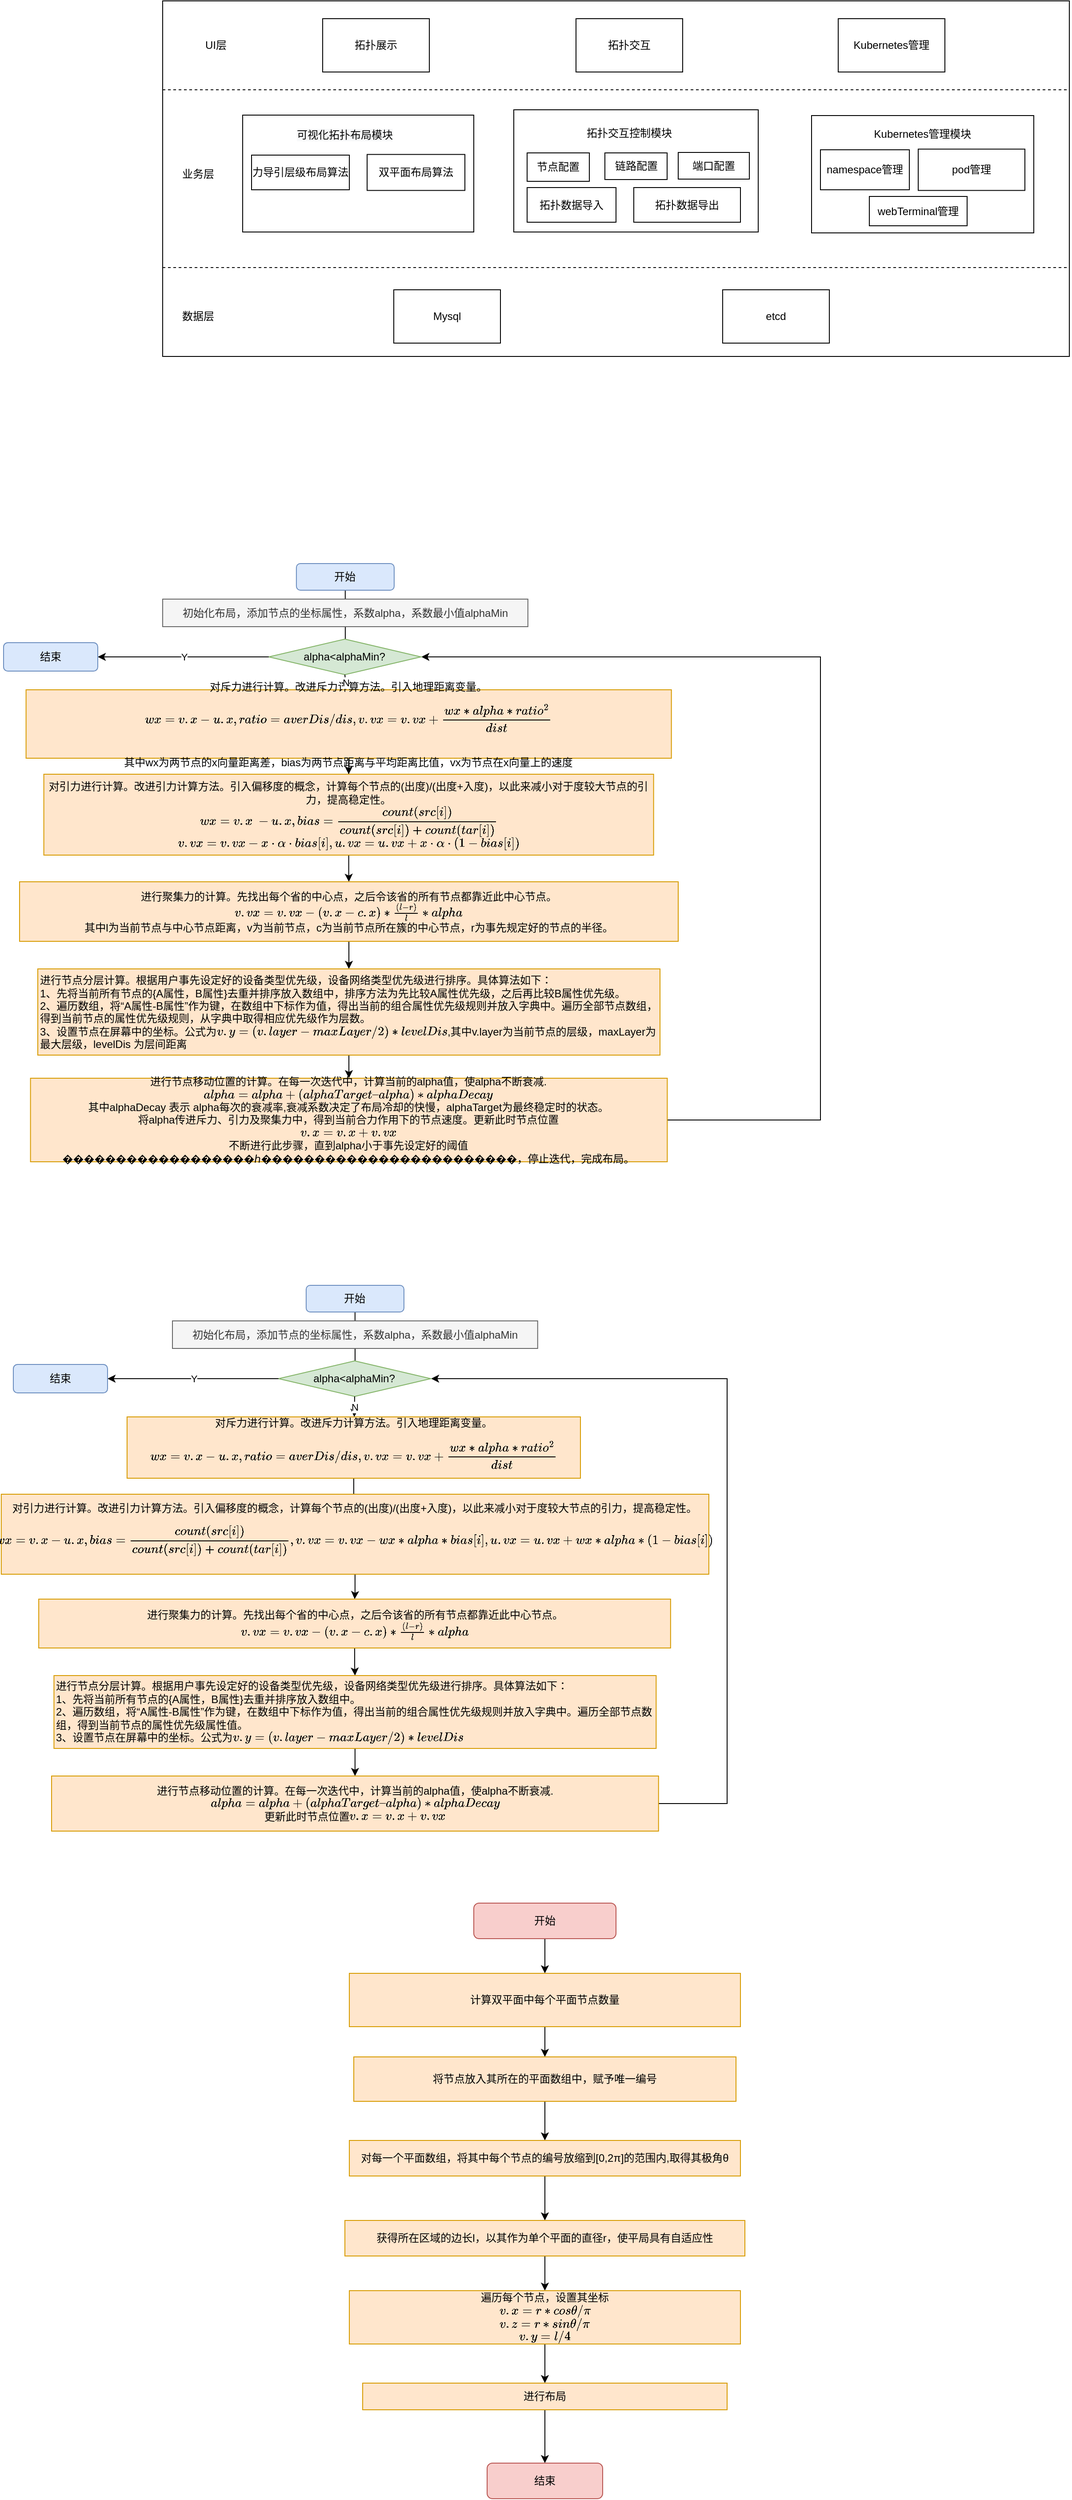 <mxfile version="20.5.1" type="github">
  <diagram id="r3sxDyT0fpC5JQOG2hrh" name="第 1 页">
    <mxGraphModel dx="1422" dy="754" grid="0" gridSize="10" guides="1" tooltips="1" connect="1" arrows="1" fold="1" page="1" pageScale="1" pageWidth="1200" pageHeight="1600" math="1" shadow="0">
      <root>
        <mxCell id="0" />
        <mxCell id="1" parent="0" />
        <mxCell id="dBfdr0uVigZmpY6Dn77D-5" value="" style="rounded=0;whiteSpace=wrap;html=1;" parent="1" vertex="1">
          <mxGeometry x="270" y="220" width="1020" height="400" as="geometry" />
        </mxCell>
        <mxCell id="dBfdr0uVigZmpY6Dn77D-6" value="" style="endArrow=none;dashed=1;html=1;rounded=0;exitX=0;exitY=0.25;exitDx=0;exitDy=0;entryX=1;entryY=0.25;entryDx=0;entryDy=0;" parent="1" source="dBfdr0uVigZmpY6Dn77D-5" target="dBfdr0uVigZmpY6Dn77D-5" edge="1">
          <mxGeometry width="50" height="50" relative="1" as="geometry">
            <mxPoint x="250" y="300" as="sourcePoint" />
            <mxPoint x="1280" y="280" as="targetPoint" />
          </mxGeometry>
        </mxCell>
        <mxCell id="dBfdr0uVigZmpY6Dn77D-7" value="UI层&lt;br&gt;" style="text;html=1;strokeColor=none;fillColor=none;align=center;verticalAlign=middle;whiteSpace=wrap;rounded=0;" parent="1" vertex="1">
          <mxGeometry x="300" y="255" width="60" height="30" as="geometry" />
        </mxCell>
        <mxCell id="dBfdr0uVigZmpY6Dn77D-8" value="拓扑展示" style="rounded=0;whiteSpace=wrap;html=1;" parent="1" vertex="1">
          <mxGeometry x="450" y="240" width="120" height="60" as="geometry" />
        </mxCell>
        <mxCell id="dBfdr0uVigZmpY6Dn77D-9" value="拓扑交互" style="rounded=0;whiteSpace=wrap;html=1;" parent="1" vertex="1">
          <mxGeometry x="735" y="240" width="120" height="60" as="geometry" />
        </mxCell>
        <mxCell id="dBfdr0uVigZmpY6Dn77D-10" value="Kubernetes管理" style="rounded=0;whiteSpace=wrap;html=1;" parent="1" vertex="1">
          <mxGeometry x="1030" y="240" width="120" height="60" as="geometry" />
        </mxCell>
        <mxCell id="dBfdr0uVigZmpY6Dn77D-11" value="" style="endArrow=none;dashed=1;html=1;rounded=0;exitX=0;exitY=0.25;exitDx=0;exitDy=0;entryX=1;entryY=0.25;entryDx=0;entryDy=0;" parent="1" edge="1">
          <mxGeometry width="50" height="50" relative="1" as="geometry">
            <mxPoint x="270" y="520" as="sourcePoint" />
            <mxPoint x="1290" y="520" as="targetPoint" />
          </mxGeometry>
        </mxCell>
        <mxCell id="dBfdr0uVigZmpY6Dn77D-12" value="业务层" style="text;html=1;strokeColor=none;fillColor=none;align=center;verticalAlign=middle;whiteSpace=wrap;rounded=0;" parent="1" vertex="1">
          <mxGeometry x="280" y="400" width="60" height="30" as="geometry" />
        </mxCell>
        <mxCell id="dBfdr0uVigZmpY6Dn77D-13" value="" style="rounded=0;whiteSpace=wrap;html=1;" parent="1" vertex="1">
          <mxGeometry x="360" y="348.5" width="260" height="131.5" as="geometry" />
        </mxCell>
        <mxCell id="dBfdr0uVigZmpY6Dn77D-15" value="&lt;br&gt;&lt;span style=&quot;color: rgb(0, 0, 0); font-family: Helvetica; font-size: 12px; font-style: normal; font-variant-ligatures: normal; font-variant-caps: normal; font-weight: 400; letter-spacing: normal; orphans: 2; text-align: center; text-indent: 0px; text-transform: none; widows: 2; word-spacing: 0px; -webkit-text-stroke-width: 0px; background-color: rgb(248, 249, 250); text-decoration-thickness: initial; text-decoration-style: initial; text-decoration-color: initial; float: none; display: inline !important;&quot;&gt;可视化拓扑布局模块&lt;/span&gt;&lt;br&gt;" style="text;html=1;strokeColor=none;fillColor=none;align=center;verticalAlign=middle;whiteSpace=wrap;rounded=0;" parent="1" vertex="1">
          <mxGeometry x="420" y="357.5" width="110" height="10" as="geometry" />
        </mxCell>
        <mxCell id="dBfdr0uVigZmpY6Dn77D-16" value="力导引层级布局算法" style="rounded=0;whiteSpace=wrap;html=1;" parent="1" vertex="1">
          <mxGeometry x="370" y="393.5" width="110" height="39" as="geometry" />
        </mxCell>
        <mxCell id="dBfdr0uVigZmpY6Dn77D-17" value="双平面布局算法" style="rounded=0;whiteSpace=wrap;html=1;" parent="1" vertex="1">
          <mxGeometry x="500" y="392.75" width="110" height="40.5" as="geometry" />
        </mxCell>
        <mxCell id="dBfdr0uVigZmpY6Dn77D-20" value="" style="rounded=0;whiteSpace=wrap;html=1;" parent="1" vertex="1">
          <mxGeometry x="665" y="342.5" width="275" height="137.5" as="geometry" />
        </mxCell>
        <mxCell id="dBfdr0uVigZmpY6Dn77D-21" value="拓扑交互控制模块" style="text;html=1;strokeColor=none;fillColor=none;align=center;verticalAlign=middle;whiteSpace=wrap;rounded=0;" parent="1" vertex="1">
          <mxGeometry x="740" y="357.5" width="110" height="22" as="geometry" />
        </mxCell>
        <mxCell id="dBfdr0uVigZmpY6Dn77D-22" value="节点配置" style="rounded=0;whiteSpace=wrap;html=1;" parent="1" vertex="1">
          <mxGeometry x="680" y="391" width="70" height="32" as="geometry" />
        </mxCell>
        <mxCell id="dBfdr0uVigZmpY6Dn77D-23" value="链路配置" style="rounded=0;whiteSpace=wrap;html=1;" parent="1" vertex="1">
          <mxGeometry x="767.5" y="391" width="70" height="30" as="geometry" />
        </mxCell>
        <mxCell id="dBfdr0uVigZmpY6Dn77D-24" value="端口配置" style="rounded=0;whiteSpace=wrap;html=1;" parent="1" vertex="1">
          <mxGeometry x="850" y="390.5" width="80" height="30" as="geometry" />
        </mxCell>
        <mxCell id="dBfdr0uVigZmpY6Dn77D-26" value="拓扑数据导入" style="rounded=0;whiteSpace=wrap;html=1;" parent="1" vertex="1">
          <mxGeometry x="680" y="430" width="100" height="39" as="geometry" />
        </mxCell>
        <mxCell id="dBfdr0uVigZmpY6Dn77D-27" value="拓扑数据导出" style="rounded=0;whiteSpace=wrap;html=1;" parent="1" vertex="1">
          <mxGeometry x="800" y="430" width="120" height="39" as="geometry" />
        </mxCell>
        <mxCell id="dBfdr0uVigZmpY6Dn77D-28" value="" style="rounded=0;whiteSpace=wrap;html=1;" parent="1" vertex="1">
          <mxGeometry x="1000" y="349" width="250" height="132" as="geometry" />
        </mxCell>
        <mxCell id="dBfdr0uVigZmpY6Dn77D-29" value="namespace管理" style="rounded=0;whiteSpace=wrap;html=1;" parent="1" vertex="1">
          <mxGeometry x="1010" y="387.5" width="100" height="45" as="geometry" />
        </mxCell>
        <mxCell id="dBfdr0uVigZmpY6Dn77D-30" value="Kubernetes管理模块" style="text;html=1;strokeColor=none;fillColor=none;align=center;verticalAlign=middle;whiteSpace=wrap;rounded=0;" parent="1" vertex="1">
          <mxGeometry x="1065" y="360.5" width="120" height="19" as="geometry" />
        </mxCell>
        <mxCell id="dBfdr0uVigZmpY6Dn77D-32" value="pod管理" style="rounded=0;whiteSpace=wrap;html=1;" parent="1" vertex="1">
          <mxGeometry x="1120" y="386.75" width="120" height="46.5" as="geometry" />
        </mxCell>
        <mxCell id="dBfdr0uVigZmpY6Dn77D-33" value="数据层" style="text;html=1;strokeColor=none;fillColor=none;align=center;verticalAlign=middle;whiteSpace=wrap;rounded=0;" parent="1" vertex="1">
          <mxGeometry x="280" y="560" width="60" height="30" as="geometry" />
        </mxCell>
        <mxCell id="dBfdr0uVigZmpY6Dn77D-34" value="Mysql" style="rounded=0;whiteSpace=wrap;html=1;" parent="1" vertex="1">
          <mxGeometry x="530" y="545" width="120" height="60" as="geometry" />
        </mxCell>
        <mxCell id="dBfdr0uVigZmpY6Dn77D-35" value="etcd" style="rounded=0;whiteSpace=wrap;html=1;" parent="1" vertex="1">
          <mxGeometry x="900" y="545" width="120" height="60" as="geometry" />
        </mxCell>
        <mxCell id="dBfdr0uVigZmpY6Dn77D-36" value="webTerminal管理" style="rounded=0;whiteSpace=wrap;html=1;" parent="1" vertex="1">
          <mxGeometry x="1065" y="440" width="110" height="33" as="geometry" />
        </mxCell>
        <mxCell id="dBfdr0uVigZmpY6Dn77D-47" value="" style="edgeStyle=orthogonalEdgeStyle;rounded=0;orthogonalLoop=1;jettySize=auto;html=1;" parent="1" source="dBfdr0uVigZmpY6Dn77D-37" target="dBfdr0uVigZmpY6Dn77D-46" edge="1">
          <mxGeometry relative="1" as="geometry" />
        </mxCell>
        <mxCell id="dBfdr0uVigZmpY6Dn77D-37" value="开始" style="rounded=1;whiteSpace=wrap;html=1;fillColor=#dae8fc;strokeColor=#6c8ebf;" parent="1" vertex="1">
          <mxGeometry x="420.44" y="853" width="110" height="30" as="geometry" />
        </mxCell>
        <mxCell id="dBfdr0uVigZmpY6Dn77D-61" value="" style="edgeStyle=orthogonalEdgeStyle;rounded=0;orthogonalLoop=1;jettySize=auto;html=1;" parent="1" source="dBfdr0uVigZmpY6Dn77D-46" target="dBfdr0uVigZmpY6Dn77D-60" edge="1">
          <mxGeometry relative="1" as="geometry" />
        </mxCell>
        <mxCell id="dBfdr0uVigZmpY6Dn77D-46" value="初始化布局，添加节点的坐标属性，系数alpha，系数最小值alphaMin" style="rounded=0;whiteSpace=wrap;html=1;fillColor=#f5f5f5;fontColor=#333333;strokeColor=#666666;" parent="1" vertex="1">
          <mxGeometry x="270" y="893" width="410.88" height="31" as="geometry" />
        </mxCell>
        <mxCell id="dBfdr0uVigZmpY6Dn77D-53" value="" style="edgeStyle=orthogonalEdgeStyle;rounded=0;orthogonalLoop=1;jettySize=auto;html=1;" parent="1" source="dBfdr0uVigZmpY6Dn77D-48" target="dBfdr0uVigZmpY6Dn77D-52" edge="1">
          <mxGeometry relative="1" as="geometry" />
        </mxCell>
        <mxCell id="dBfdr0uVigZmpY6Dn77D-48" value="对斥力进行计算。改进斥力计算方法。引入地理距离变量。&lt;br&gt;$$wx = v.x-u.x,&lt;br&gt;ratio = averDis/dis,&lt;br&gt;&amp;nbsp;v.vx = v.vx+ \frac{wx*alpha*ratio^2}{dist}$$&lt;br&gt;其中wx为两节点的x向量距离差，bias为两节点距离与平均距离比值，vx为节点在x向量上的速度" style="whiteSpace=wrap;html=1;rounded=0;fillColor=#ffe6cc;strokeColor=#d79b00;" parent="1" vertex="1">
          <mxGeometry x="116.31" y="995" width="726" height="77" as="geometry" />
        </mxCell>
        <mxCell id="dBfdr0uVigZmpY6Dn77D-55" value="" style="edgeStyle=orthogonalEdgeStyle;rounded=0;orthogonalLoop=1;jettySize=auto;html=1;" parent="1" source="dBfdr0uVigZmpY6Dn77D-52" target="dBfdr0uVigZmpY6Dn77D-54" edge="1">
          <mxGeometry relative="1" as="geometry" />
        </mxCell>
        <mxCell id="dBfdr0uVigZmpY6Dn77D-52" value="对引力进行计算。改进引力计算方法。引入偏移度的概念，计算每个节点的(出度)/(出度+入度)，以此来减小对于度较大节点的引力，提高稳定性。&lt;br&gt;`wx = v.x&amp;nbsp; - u.x,bias=\frac{count(src[i])}{count(src[i])+count(tar[i])}`&lt;br&gt;` v.vx=v.vx-x*alpha*bias[i],u.vx=u.vx+x*alpha*(1-bias[i])`" style="whiteSpace=wrap;html=1;rounded=0;fillColor=#ffe6cc;strokeColor=#d79b00;" parent="1" vertex="1">
          <mxGeometry x="136.31" y="1090" width="686" height="91" as="geometry" />
        </mxCell>
        <mxCell id="dBfdr0uVigZmpY6Dn77D-57" value="" style="edgeStyle=orthogonalEdgeStyle;rounded=0;orthogonalLoop=1;jettySize=auto;html=1;" parent="1" source="dBfdr0uVigZmpY6Dn77D-54" target="dBfdr0uVigZmpY6Dn77D-56" edge="1">
          <mxGeometry relative="1" as="geometry" />
        </mxCell>
        <mxCell id="dBfdr0uVigZmpY6Dn77D-54" value="进行聚集力的计算。先找出每个省的中心点，之后令该省的所有节点都靠近此中心节点。&lt;br&gt;\(v.vx = v.vx-(v.x-c.x)*\frac{(l-r)}{l}*alpha&lt;br&gt;\)&lt;br&gt;其中l为当前节点与中心节点距离，v为当前节点，c为当前节点所在簇的中心节点，r为事先规定好的节点的半径。" style="whiteSpace=wrap;html=1;rounded=0;fillColor=#ffe6cc;strokeColor=#d79b00;" parent="1" vertex="1">
          <mxGeometry x="109" y="1211" width="741" height="67" as="geometry" />
        </mxCell>
        <mxCell id="dBfdr0uVigZmpY6Dn77D-59" value="" style="edgeStyle=orthogonalEdgeStyle;rounded=0;orthogonalLoop=1;jettySize=auto;html=1;" parent="1" source="dBfdr0uVigZmpY6Dn77D-56" target="dBfdr0uVigZmpY6Dn77D-58" edge="1">
          <mxGeometry relative="1" as="geometry" />
        </mxCell>
        <mxCell id="dBfdr0uVigZmpY6Dn77D-56" value="进行节点分层计算。根据用户事先设定好的设备类型优先级，设备网络类型优先级进行排序。具体算法如下：&lt;br&gt;1、先将当前所有节点的{A属性，B属性}去重并排序放入数组中，排序方法为先比较A属性优先级，之后再比较B属性优先级。&lt;br&gt;2、遍历数组，将“A属性-B属性”作为键，在数组中下标作为值，得出当前的组合属性优先级规则并放入字典中。遍历全部节点数组，得到当前节点的属性优先级规则，从字典中取得相应优先级作为层数。&lt;br&gt;3、设置节点在屏幕中的坐标。公式为\(v.y= (v.layer-maxLayer/2)*levelDis\),其中v.layer为当前节点的层级，maxLayer为最大层级，levelDis 为层间距离" style="whiteSpace=wrap;html=1;rounded=0;align=left;fillColor=#ffe6cc;strokeColor=#d79b00;" parent="1" vertex="1">
          <mxGeometry x="129.5" y="1309" width="700" height="97" as="geometry" />
        </mxCell>
        <mxCell id="dBfdr0uVigZmpY6Dn77D-71" style="edgeStyle=orthogonalEdgeStyle;rounded=0;orthogonalLoop=1;jettySize=auto;html=1;" parent="1" source="dBfdr0uVigZmpY6Dn77D-58" edge="1">
          <mxGeometry relative="1" as="geometry">
            <mxPoint x="561" y="958" as="targetPoint" />
            <Array as="points">
              <mxPoint x="1010" y="1479" />
              <mxPoint x="1010" y="958" />
            </Array>
          </mxGeometry>
        </mxCell>
        <mxCell id="dBfdr0uVigZmpY6Dn77D-58" value="进行节点移动位置的计算。在每一次迭代中，计算当前的alpha值，使alpha不断衰减.\(alpha= alpha+&amp;nbsp; (alphaTarget – alpha)* alphaDecay\)&lt;br&gt;其中alphaDecay 表示 alpha每次的衰减率,衰减系数决定了布局冷却的快慢，alphaTarget为最终稳定时的状态。&lt;br&gt;将alpha传进斥力、引力及聚集力中，得到当前合力作用下的节点速度。更新此时节点位置&lt;br&gt;\(v.x=v.x+v.vx\)&lt;br&gt;不断进行此步骤，直到alpha小于事先设定好的阈值������������������ℎ������������������������，停止迭代，完成布局。" style="whiteSpace=wrap;html=1;align=center;rounded=0;fillColor=#ffe6cc;strokeColor=#d79b00;" parent="1" vertex="1">
          <mxGeometry x="121.31" y="1432" width="716.37" height="94" as="geometry" />
        </mxCell>
        <mxCell id="dBfdr0uVigZmpY6Dn77D-60" value="alpha&amp;lt;alphaMin?" style="rhombus;whiteSpace=wrap;html=1;rounded=0;fillColor=#d5e8d4;strokeColor=#82b366;" parent="1" vertex="1">
          <mxGeometry x="389.37" y="938" width="171.25" height="40" as="geometry" />
        </mxCell>
        <mxCell id="dBfdr0uVigZmpY6Dn77D-68" value="" style="endArrow=classic;html=1;rounded=0;exitX=0.5;exitY=1;exitDx=0;exitDy=0;" parent="1" source="dBfdr0uVigZmpY6Dn77D-60" target="dBfdr0uVigZmpY6Dn77D-48" edge="1">
          <mxGeometry relative="1" as="geometry">
            <mxPoint x="570" y="950" as="sourcePoint" />
            <mxPoint x="600" y="970" as="targetPoint" />
          </mxGeometry>
        </mxCell>
        <mxCell id="dBfdr0uVigZmpY6Dn77D-69" value="N" style="edgeLabel;resizable=0;html=1;align=center;verticalAlign=middle;" parent="dBfdr0uVigZmpY6Dn77D-68" connectable="0" vertex="1">
          <mxGeometry relative="1" as="geometry" />
        </mxCell>
        <mxCell id="dBfdr0uVigZmpY6Dn77D-72" value="" style="endArrow=classic;html=1;rounded=0;exitX=0;exitY=0.5;exitDx=0;exitDy=0;entryX=1;entryY=0.5;entryDx=0;entryDy=0;" parent="1" source="dBfdr0uVigZmpY6Dn77D-60" target="dBfdr0uVigZmpY6Dn77D-74" edge="1">
          <mxGeometry relative="1" as="geometry">
            <mxPoint x="266.23" y="930" as="sourcePoint" />
            <mxPoint x="240" y="920" as="targetPoint" />
          </mxGeometry>
        </mxCell>
        <mxCell id="dBfdr0uVigZmpY6Dn77D-73" value="Y" style="edgeLabel;resizable=0;html=1;align=center;verticalAlign=middle;" parent="dBfdr0uVigZmpY6Dn77D-72" connectable="0" vertex="1">
          <mxGeometry relative="1" as="geometry" />
        </mxCell>
        <mxCell id="dBfdr0uVigZmpY6Dn77D-74" value="结束" style="rounded=1;whiteSpace=wrap;html=1;fillColor=#dae8fc;strokeColor=#6c8ebf;" parent="1" vertex="1">
          <mxGeometry x="91" y="942" width="106" height="32" as="geometry" />
        </mxCell>
        <mxCell id="dBfdr0uVigZmpY6Dn77D-95" value="" style="edgeStyle=orthogonalEdgeStyle;rounded=0;orthogonalLoop=1;jettySize=auto;html=1;" parent="1" source="dBfdr0uVigZmpY6Dn77D-96" target="dBfdr0uVigZmpY6Dn77D-98" edge="1">
          <mxGeometry relative="1" as="geometry" />
        </mxCell>
        <mxCell id="dBfdr0uVigZmpY6Dn77D-96" value="开始" style="rounded=1;whiteSpace=wrap;html=1;fillColor=#dae8fc;strokeColor=#6c8ebf;" parent="1" vertex="1">
          <mxGeometry x="431.44" y="1665" width="110" height="30" as="geometry" />
        </mxCell>
        <mxCell id="dBfdr0uVigZmpY6Dn77D-97" value="" style="edgeStyle=orthogonalEdgeStyle;rounded=0;orthogonalLoop=1;jettySize=auto;html=1;" parent="1" source="dBfdr0uVigZmpY6Dn77D-98" target="dBfdr0uVigZmpY6Dn77D-109" edge="1">
          <mxGeometry relative="1" as="geometry" />
        </mxCell>
        <mxCell id="dBfdr0uVigZmpY6Dn77D-98" value="初始化布局，添加节点的坐标属性，系数alpha，系数最小值alphaMin" style="rounded=0;whiteSpace=wrap;html=1;fillColor=#f5f5f5;fontColor=#333333;strokeColor=#666666;" parent="1" vertex="1">
          <mxGeometry x="281" y="1705" width="410.88" height="31" as="geometry" />
        </mxCell>
        <mxCell id="dBfdr0uVigZmpY6Dn77D-99" value="" style="edgeStyle=orthogonalEdgeStyle;rounded=0;orthogonalLoop=1;jettySize=auto;html=1;" parent="1" source="dBfdr0uVigZmpY6Dn77D-100" target="dBfdr0uVigZmpY6Dn77D-102" edge="1">
          <mxGeometry relative="1" as="geometry" />
        </mxCell>
        <mxCell id="dBfdr0uVigZmpY6Dn77D-100" value="对斥力进行计算。改进斥力计算方法。引入地理距离变量。&lt;br&gt;$$wx = v.x-u.x,&lt;br&gt;ratio = averDis/dis,&lt;br&gt;&amp;nbsp;v.vx = v.vx+ \frac{wx*alpha*ratio^2}{dist}$$" style="whiteSpace=wrap;html=1;rounded=0;fillColor=#ffe6cc;strokeColor=#d79b00;" parent="1" vertex="1">
          <mxGeometry x="229.94" y="1813" width="510.06" height="69" as="geometry" />
        </mxCell>
        <mxCell id="dBfdr0uVigZmpY6Dn77D-101" value="" style="edgeStyle=orthogonalEdgeStyle;rounded=0;orthogonalLoop=1;jettySize=auto;html=1;" parent="1" source="dBfdr0uVigZmpY6Dn77D-102" target="dBfdr0uVigZmpY6Dn77D-104" edge="1">
          <mxGeometry relative="1" as="geometry" />
        </mxCell>
        <mxCell id="dBfdr0uVigZmpY6Dn77D-102" value="对引力进行计算。改进引力计算方法。引入偏移度的概念，计算每个节点的(出度)/(出度+入度)，以此来减小对于度较大节点的引力，提高稳定性。&lt;br&gt;$$wx = v.x&amp;nbsp; - u.x,bias=\frac{count(src[i])}{count(src[i])+count(tar[i])},&lt;br&gt;&amp;nbsp;v.vx=v.vx-wx*alpha*bias[i],u.vx=u.vx+wx*alpha*(1-bias[i])$$" style="whiteSpace=wrap;html=1;rounded=0;fillColor=#ffe6cc;strokeColor=#d79b00;" parent="1" vertex="1">
          <mxGeometry x="88.44" y="1900" width="796" height="90" as="geometry" />
        </mxCell>
        <mxCell id="dBfdr0uVigZmpY6Dn77D-103" value="" style="edgeStyle=orthogonalEdgeStyle;rounded=0;orthogonalLoop=1;jettySize=auto;html=1;" parent="1" source="dBfdr0uVigZmpY6Dn77D-104" target="dBfdr0uVigZmpY6Dn77D-106" edge="1">
          <mxGeometry relative="1" as="geometry" />
        </mxCell>
        <mxCell id="dBfdr0uVigZmpY6Dn77D-104" value="进行聚集力的计算。先找出每个省的中心点，之后令该省的所有节点都靠近此中心节点。&lt;br&gt;\(v.vx = v.vx-(v.x-c.x)*\frac{(l-r)}{l}*alpha&lt;br&gt;\)" style="whiteSpace=wrap;html=1;rounded=0;fillColor=#ffe6cc;strokeColor=#d79b00;" parent="1" vertex="1">
          <mxGeometry x="130.57" y="2018" width="710.84" height="55" as="geometry" />
        </mxCell>
        <mxCell id="dBfdr0uVigZmpY6Dn77D-105" value="" style="edgeStyle=orthogonalEdgeStyle;rounded=0;orthogonalLoop=1;jettySize=auto;html=1;" parent="1" source="dBfdr0uVigZmpY6Dn77D-106" target="dBfdr0uVigZmpY6Dn77D-108" edge="1">
          <mxGeometry relative="1" as="geometry" />
        </mxCell>
        <mxCell id="dBfdr0uVigZmpY6Dn77D-106" value="进行节点分层计算。根据用户事先设定好的设备类型优先级，设备网络类型优先级进行排序。具体算法如下：&lt;br&gt;1、先将当前所有节点的{A属性，B属性}去重并排序放入数组中。&lt;br&gt;2、遍历数组，将“A属性-B属性”作为键，在数组中下标作为值，得出当前的组合属性优先级规则并放入字典中。遍历全部节点数组，得到当前节点的属性优先级属性值。&lt;br&gt;3、设置节点在屏幕中的坐标。公式为\(v.y= (v.layer-maxLayer/2)*levelDis\)" style="whiteSpace=wrap;html=1;rounded=0;align=left;fillColor=#ffe6cc;strokeColor=#d79b00;" parent="1" vertex="1">
          <mxGeometry x="147.72" y="2104" width="677.44" height="82" as="geometry" />
        </mxCell>
        <mxCell id="dBfdr0uVigZmpY6Dn77D-107" style="edgeStyle=orthogonalEdgeStyle;rounded=0;orthogonalLoop=1;jettySize=auto;html=1;exitX=1;exitY=0.5;exitDx=0;exitDy=0;" parent="1" source="dBfdr0uVigZmpY6Dn77D-108" edge="1">
          <mxGeometry relative="1" as="geometry">
            <mxPoint x="572" y="1770" as="targetPoint" />
            <Array as="points">
              <mxPoint x="905" y="2248" />
              <mxPoint x="905" y="1770" />
            </Array>
          </mxGeometry>
        </mxCell>
        <mxCell id="dBfdr0uVigZmpY6Dn77D-108" value="进行节点移动位置的计算。在每一次迭代中，计算当前的alpha值，使alpha不断衰减.\(alpha= alpha+&amp;nbsp; (alphaTarget – alpha)* alphaDecay\)&lt;br&gt;更新此时节点位置\(v.x=v.x+v.vx\)" style="whiteSpace=wrap;html=1;align=center;rounded=0;fillColor=#ffe6cc;strokeColor=#d79b00;" parent="1" vertex="1">
          <mxGeometry x="145.02" y="2217" width="682.84" height="62" as="geometry" />
        </mxCell>
        <mxCell id="dBfdr0uVigZmpY6Dn77D-109" value="alpha&amp;lt;alphaMin?" style="rhombus;whiteSpace=wrap;html=1;rounded=0;fillColor=#d5e8d4;strokeColor=#82b366;" parent="1" vertex="1">
          <mxGeometry x="400.37" y="1750" width="171.25" height="40" as="geometry" />
        </mxCell>
        <mxCell id="dBfdr0uVigZmpY6Dn77D-110" value="" style="endArrow=classic;html=1;rounded=0;exitX=0.5;exitY=1;exitDx=0;exitDy=0;" parent="1" source="dBfdr0uVigZmpY6Dn77D-109" target="dBfdr0uVigZmpY6Dn77D-100" edge="1">
          <mxGeometry relative="1" as="geometry">
            <mxPoint x="581" y="1762" as="sourcePoint" />
            <mxPoint x="611" y="1782" as="targetPoint" />
          </mxGeometry>
        </mxCell>
        <mxCell id="dBfdr0uVigZmpY6Dn77D-111" value="N" style="edgeLabel;resizable=0;html=1;align=center;verticalAlign=middle;" parent="dBfdr0uVigZmpY6Dn77D-110" connectable="0" vertex="1">
          <mxGeometry relative="1" as="geometry" />
        </mxCell>
        <mxCell id="dBfdr0uVigZmpY6Dn77D-112" value="" style="endArrow=classic;html=1;rounded=0;exitX=0;exitY=0.5;exitDx=0;exitDy=0;entryX=1;entryY=0.5;entryDx=0;entryDy=0;" parent="1" source="dBfdr0uVigZmpY6Dn77D-109" target="dBfdr0uVigZmpY6Dn77D-114" edge="1">
          <mxGeometry relative="1" as="geometry">
            <mxPoint x="277.23" y="1742" as="sourcePoint" />
            <mxPoint x="251" y="1732" as="targetPoint" />
          </mxGeometry>
        </mxCell>
        <mxCell id="dBfdr0uVigZmpY6Dn77D-113" value="Y" style="edgeLabel;resizable=0;html=1;align=center;verticalAlign=middle;" parent="dBfdr0uVigZmpY6Dn77D-112" connectable="0" vertex="1">
          <mxGeometry relative="1" as="geometry" />
        </mxCell>
        <mxCell id="dBfdr0uVigZmpY6Dn77D-114" value="结束" style="rounded=1;whiteSpace=wrap;html=1;fillColor=#dae8fc;strokeColor=#6c8ebf;" parent="1" vertex="1">
          <mxGeometry x="102" y="1754" width="106" height="32" as="geometry" />
        </mxCell>
        <mxCell id="dBfdr0uVigZmpY6Dn77D-119" value="" style="edgeStyle=orthogonalEdgeStyle;rounded=0;orthogonalLoop=1;jettySize=auto;html=1;" parent="1" source="dBfdr0uVigZmpY6Dn77D-117" target="dBfdr0uVigZmpY6Dn77D-118" edge="1">
          <mxGeometry relative="1" as="geometry" />
        </mxCell>
        <mxCell id="dBfdr0uVigZmpY6Dn77D-117" value="开始" style="rounded=1;whiteSpace=wrap;html=1;fillColor=#f8cecc;strokeColor=#b85450;" parent="1" vertex="1">
          <mxGeometry x="620" y="2360" width="160" height="40" as="geometry" />
        </mxCell>
        <mxCell id="dBfdr0uVigZmpY6Dn77D-121" value="" style="edgeStyle=orthogonalEdgeStyle;rounded=0;orthogonalLoop=1;jettySize=auto;html=1;" parent="1" source="dBfdr0uVigZmpY6Dn77D-118" target="dBfdr0uVigZmpY6Dn77D-120" edge="1">
          <mxGeometry relative="1" as="geometry" />
        </mxCell>
        <mxCell id="dBfdr0uVigZmpY6Dn77D-118" value="计算双平面中每个平面节点数量" style="rounded=0;whiteSpace=wrap;html=1;fillColor=#ffe6cc;strokeColor=#d79b00;" parent="1" vertex="1">
          <mxGeometry x="480" y="2439" width="440" height="60" as="geometry" />
        </mxCell>
        <mxCell id="dBfdr0uVigZmpY6Dn77D-123" value="" style="edgeStyle=orthogonalEdgeStyle;rounded=0;orthogonalLoop=1;jettySize=auto;html=1;" parent="1" source="dBfdr0uVigZmpY6Dn77D-120" target="dBfdr0uVigZmpY6Dn77D-122" edge="1">
          <mxGeometry relative="1" as="geometry" />
        </mxCell>
        <mxCell id="dBfdr0uVigZmpY6Dn77D-120" value="将节点放入其所在的平面数组中，赋予唯一编号" style="whiteSpace=wrap;html=1;rounded=0;fillColor=#ffe6cc;strokeColor=#d79b00;" parent="1" vertex="1">
          <mxGeometry x="485" y="2533" width="430" height="50" as="geometry" />
        </mxCell>
        <mxCell id="dBfdr0uVigZmpY6Dn77D-125" value="" style="edgeStyle=orthogonalEdgeStyle;rounded=0;orthogonalLoop=1;jettySize=auto;html=1;" parent="1" source="dBfdr0uVigZmpY6Dn77D-122" target="dBfdr0uVigZmpY6Dn77D-124" edge="1">
          <mxGeometry relative="1" as="geometry" />
        </mxCell>
        <mxCell id="dBfdr0uVigZmpY6Dn77D-122" value="对每一个平面数组，将其中每个节点的编号放缩到[0,2π]的范围内,取得其极角θ" style="whiteSpace=wrap;html=1;rounded=0;fillColor=#ffe6cc;strokeColor=#d79b00;" parent="1" vertex="1">
          <mxGeometry x="480" y="2627" width="440" height="40" as="geometry" />
        </mxCell>
        <mxCell id="dBfdr0uVigZmpY6Dn77D-127" value="" style="edgeStyle=orthogonalEdgeStyle;rounded=0;orthogonalLoop=1;jettySize=auto;html=1;" parent="1" source="dBfdr0uVigZmpY6Dn77D-124" target="dBfdr0uVigZmpY6Dn77D-126" edge="1">
          <mxGeometry relative="1" as="geometry" />
        </mxCell>
        <mxCell id="dBfdr0uVigZmpY6Dn77D-124" value="获得所在区域的边长l，以其作为单个平面的直径r，使平局具有自适应性" style="whiteSpace=wrap;html=1;rounded=0;fillColor=#ffe6cc;strokeColor=#d79b00;" parent="1" vertex="1">
          <mxGeometry x="475" y="2717" width="450" height="40" as="geometry" />
        </mxCell>
        <mxCell id="dBfdr0uVigZmpY6Dn77D-133" value="" style="edgeStyle=orthogonalEdgeStyle;rounded=0;orthogonalLoop=1;jettySize=auto;html=1;entryX=0.5;entryY=0;entryDx=0;entryDy=0;" parent="1" source="dBfdr0uVigZmpY6Dn77D-126" target="dBfdr0uVigZmpY6Dn77D-136" edge="1">
          <mxGeometry relative="1" as="geometry">
            <mxPoint x="728.203" y="2832" as="targetPoint" />
          </mxGeometry>
        </mxCell>
        <mxCell id="dBfdr0uVigZmpY6Dn77D-126" value="遍历每个节点，设置其坐标&lt;br&gt;\(v.x=r*cosθ/π\)&lt;br&gt;\(v.z=r*sinθ/π\)&lt;br&gt;\(v.y=l/4\)" style="whiteSpace=wrap;html=1;rounded=0;fillColor=#ffe6cc;strokeColor=#d79b00;" parent="1" vertex="1">
          <mxGeometry x="480" y="2796" width="440" height="60" as="geometry" />
        </mxCell>
        <mxCell id="dBfdr0uVigZmpY6Dn77D-135" value="" style="edgeStyle=orthogonalEdgeStyle;rounded=0;orthogonalLoop=1;jettySize=auto;html=1;exitX=0.5;exitY=1;exitDx=0;exitDy=0;" parent="1" source="dBfdr0uVigZmpY6Dn77D-136" target="dBfdr0uVigZmpY6Dn77D-134" edge="1">
          <mxGeometry relative="1" as="geometry">
            <mxPoint x="728.203" y="2867" as="sourcePoint" />
          </mxGeometry>
        </mxCell>
        <mxCell id="dBfdr0uVigZmpY6Dn77D-134" value="结束" style="whiteSpace=wrap;html=1;rounded=1;fillColor=#f8cecc;strokeColor=#b85450;" parent="1" vertex="1">
          <mxGeometry x="635" y="2990" width="130" height="40" as="geometry" />
        </mxCell>
        <mxCell id="dBfdr0uVigZmpY6Dn77D-136" value="进行布局" style="rounded=0;whiteSpace=wrap;html=1;fillColor=#ffe6cc;strokeColor=#d79b00;" parent="1" vertex="1">
          <mxGeometry x="495" y="2900" width="410" height="30" as="geometry" />
        </mxCell>
      </root>
    </mxGraphModel>
  </diagram>
</mxfile>
